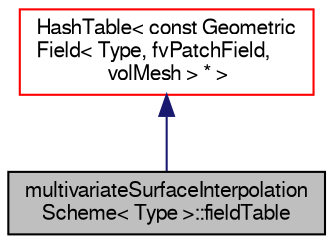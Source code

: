 digraph "multivariateSurfaceInterpolationScheme&lt; Type &gt;::fieldTable"
{
  bgcolor="transparent";
  edge [fontname="FreeSans",fontsize="10",labelfontname="FreeSans",labelfontsize="10"];
  node [fontname="FreeSans",fontsize="10",shape=record];
  Node1 [label="multivariateSurfaceInterpolation\lScheme\< Type \>::fieldTable",height=0.2,width=0.4,color="black", fillcolor="grey75", style="filled" fontcolor="black"];
  Node2 -> Node1 [dir="back",color="midnightblue",fontsize="10",style="solid",fontname="FreeSans"];
  Node2 [label="HashTable\< const Geometric\lField\< Type, fvPatchField,\l volMesh \> * \>",height=0.2,width=0.4,color="red",URL="$a00959.html"];
}
